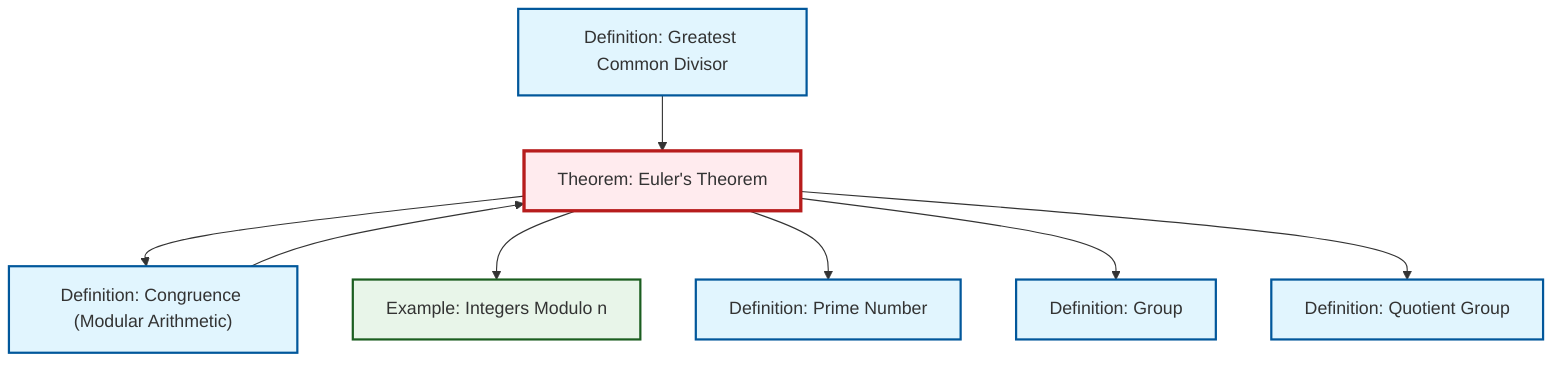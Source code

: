 graph TD
    classDef definition fill:#e1f5fe,stroke:#01579b,stroke-width:2px
    classDef theorem fill:#f3e5f5,stroke:#4a148c,stroke-width:2px
    classDef axiom fill:#fff3e0,stroke:#e65100,stroke-width:2px
    classDef example fill:#e8f5e9,stroke:#1b5e20,stroke-width:2px
    classDef current fill:#ffebee,stroke:#b71c1c,stroke-width:3px
    def-gcd["Definition: Greatest Common Divisor"]:::definition
    thm-euler["Theorem: Euler's Theorem"]:::theorem
    ex-quotient-integers-mod-n["Example: Integers Modulo n"]:::example
    def-quotient-group["Definition: Quotient Group"]:::definition
    def-group["Definition: Group"]:::definition
    def-congruence["Definition: Congruence (Modular Arithmetic)"]:::definition
    def-prime["Definition: Prime Number"]:::definition
    def-gcd --> thm-euler
    thm-euler --> def-congruence
    thm-euler --> ex-quotient-integers-mod-n
    thm-euler --> def-prime
    def-congruence --> thm-euler
    thm-euler --> def-group
    thm-euler --> def-quotient-group
    class thm-euler current